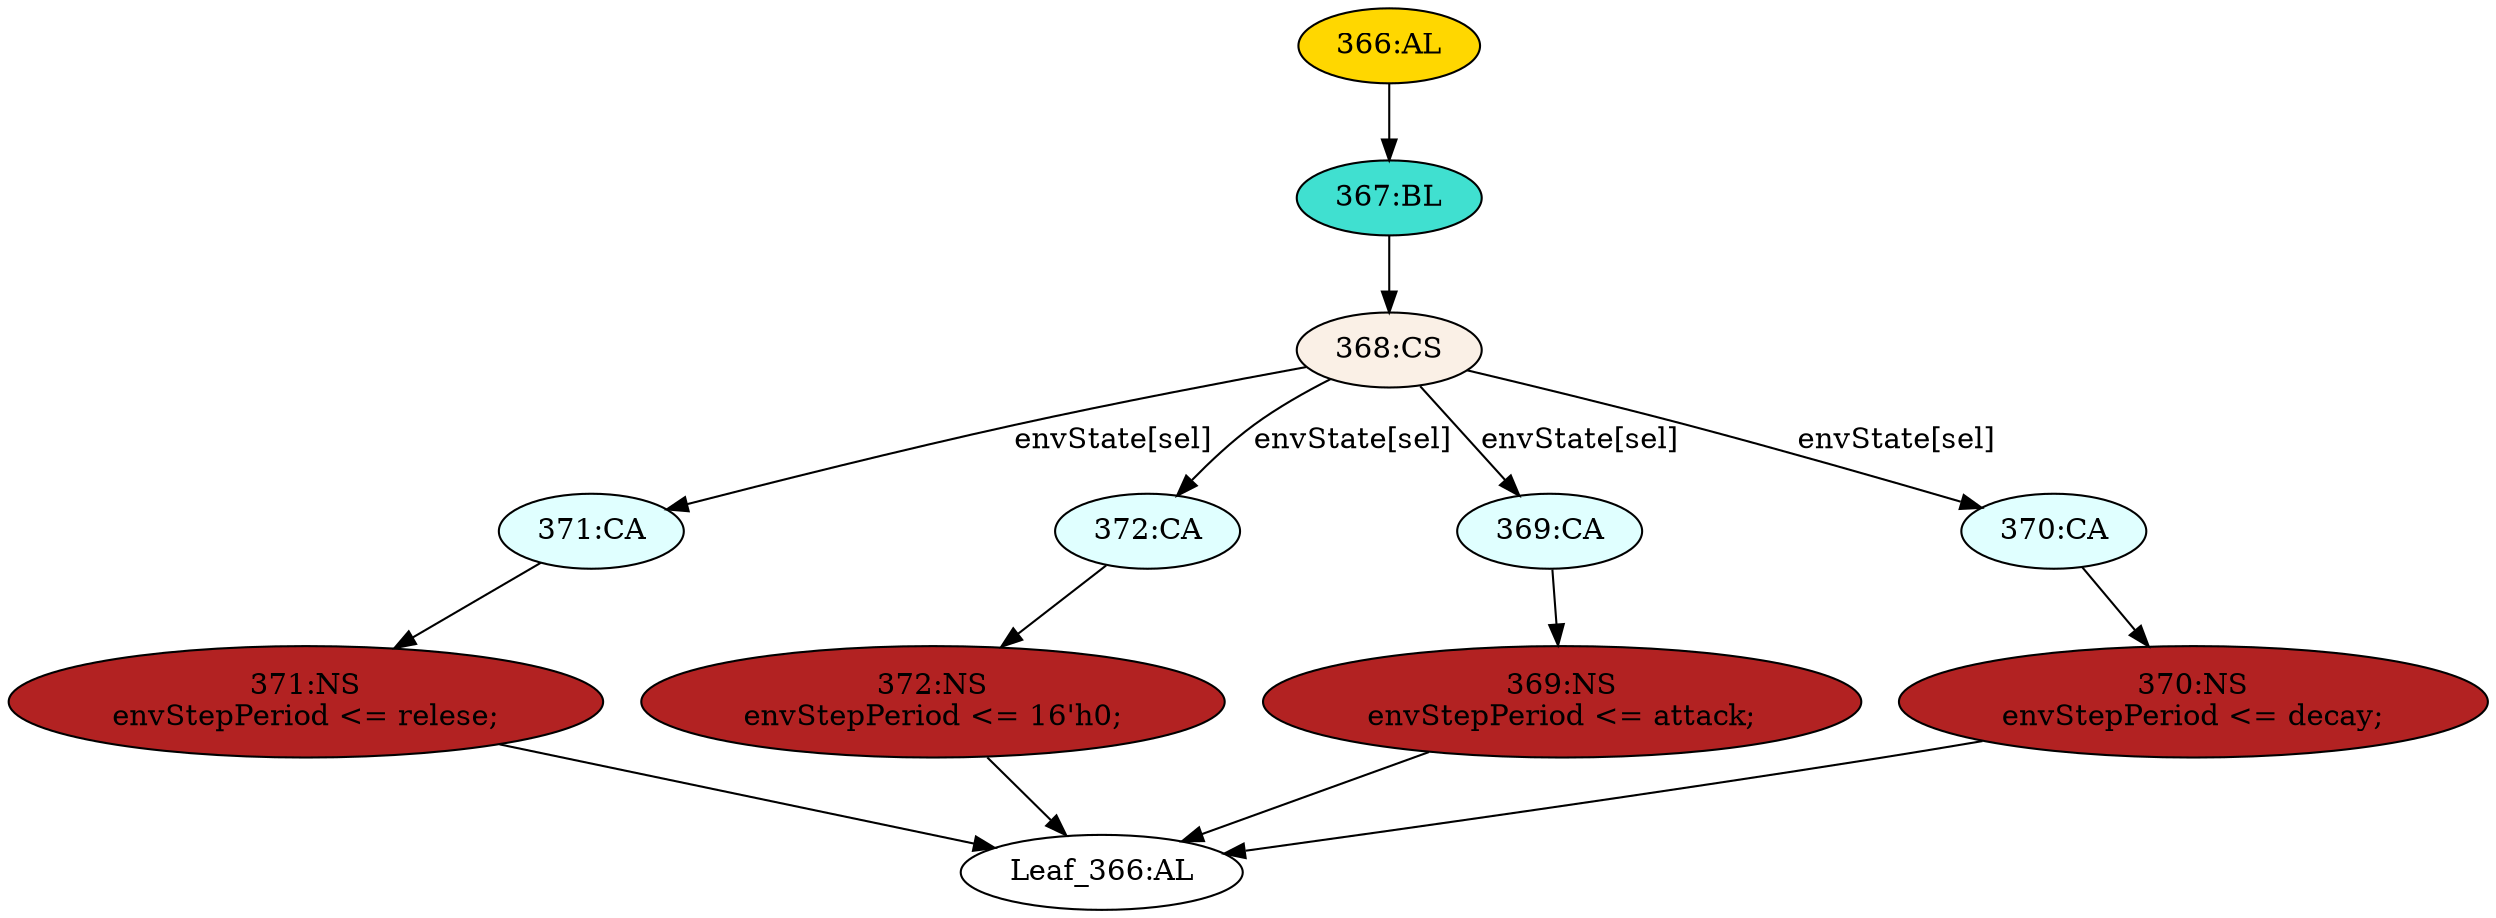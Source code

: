 strict digraph "" {
	node [label="\N"];
	"371:CA"	 [ast="<pyverilog.vparser.ast.Case object at 0x7f9307172450>",
		fillcolor=lightcyan,
		label="371:CA",
		statements="[]",
		style=filled,
		typ=Case];
	"371:NS"	 [ast="<pyverilog.vparser.ast.NonblockingSubstitution object at 0x7f93071724d0>",
		fillcolor=firebrick,
		label="371:NS
envStepPeriod <= relese;",
		statements="[<pyverilog.vparser.ast.NonblockingSubstitution object at 0x7f93071724d0>]",
		style=filled,
		typ=NonblockingSubstitution];
	"371:CA" -> "371:NS"	 [cond="[]",
		lineno=None];
	"370:NS"	 [ast="<pyverilog.vparser.ast.NonblockingSubstitution object at 0x7f9307172650>",
		fillcolor=firebrick,
		label="370:NS
envStepPeriod <= decay;",
		statements="[<pyverilog.vparser.ast.NonblockingSubstitution object at 0x7f9307172650>]",
		style=filled,
		typ=NonblockingSubstitution];
	"Leaf_366:AL"	 [def_var="['envStepPeriod']",
		label="Leaf_366:AL"];
	"370:NS" -> "Leaf_366:AL"	 [cond="[]",
		lineno=None];
	"369:NS"	 [ast="<pyverilog.vparser.ast.NonblockingSubstitution object at 0x7f93071727d0>",
		fillcolor=firebrick,
		label="369:NS
envStepPeriod <= attack;",
		statements="[<pyverilog.vparser.ast.NonblockingSubstitution object at 0x7f93071727d0>]",
		style=filled,
		typ=NonblockingSubstitution];
	"369:NS" -> "Leaf_366:AL"	 [cond="[]",
		lineno=None];
	"366:AL"	 [ast="<pyverilog.vparser.ast.Always object at 0x7f9307172950>",
		clk_sens=False,
		fillcolor=gold,
		label="366:AL",
		sens="['sel', 'attack', 'decay', 'relese']",
		statements="[]",
		style=filled,
		typ=Always,
		use_var="['envState', 'attack', 'sel', 'relese', 'decay']"];
	"367:BL"	 [ast="<pyverilog.vparser.ast.Block object at 0x7f9307172bd0>",
		fillcolor=turquoise,
		label="367:BL",
		statements="[]",
		style=filled,
		typ=Block];
	"366:AL" -> "367:BL"	 [cond="[]",
		lineno=None];
	"372:CA"	 [ast="<pyverilog.vparser.ast.Case object at 0x7f9307172e50>",
		fillcolor=lightcyan,
		label="372:CA",
		statements="[]",
		style=filled,
		typ=Case];
	"372:NS"	 [ast="<pyverilog.vparser.ast.NonblockingSubstitution object at 0x7f9307172e90>",
		fillcolor=firebrick,
		label="372:NS
envStepPeriod <= 16'h0;",
		statements="[<pyverilog.vparser.ast.NonblockingSubstitution object at 0x7f9307172e90>]",
		style=filled,
		typ=NonblockingSubstitution];
	"372:CA" -> "372:NS"	 [cond="[]",
		lineno=None];
	"368:CS"	 [ast="<pyverilog.vparser.ast.CaseStatement object at 0x7f9307172c10>",
		fillcolor=linen,
		label="368:CS",
		statements="[]",
		style=filled,
		typ=CaseStatement];
	"367:BL" -> "368:CS"	 [cond="[]",
		lineno=None];
	"368:CS" -> "371:CA"	 [cond="['envState', 'sel']",
		label="envState[sel]",
		lineno=368];
	"368:CS" -> "372:CA"	 [cond="['envState', 'sel']",
		label="envState[sel]",
		lineno=368];
	"369:CA"	 [ast="<pyverilog.vparser.ast.Case object at 0x7f9307172d50>",
		fillcolor=lightcyan,
		label="369:CA",
		statements="[]",
		style=filled,
		typ=Case];
	"368:CS" -> "369:CA"	 [cond="['envState', 'sel']",
		label="envState[sel]",
		lineno=368];
	"370:CA"	 [ast="<pyverilog.vparser.ast.Case object at 0x7f9307172dd0>",
		fillcolor=lightcyan,
		label="370:CA",
		statements="[]",
		style=filled,
		typ=Case];
	"368:CS" -> "370:CA"	 [cond="['envState', 'sel']",
		label="envState[sel]",
		lineno=368];
	"371:NS" -> "Leaf_366:AL"	 [cond="[]",
		lineno=None];
	"369:CA" -> "369:NS"	 [cond="[]",
		lineno=None];
	"370:CA" -> "370:NS"	 [cond="[]",
		lineno=None];
	"372:NS" -> "Leaf_366:AL"	 [cond="[]",
		lineno=None];
}
